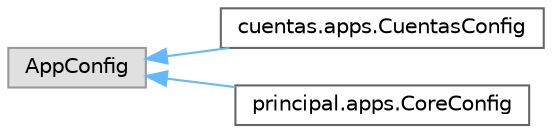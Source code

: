 digraph "Gráfico de jerarquía de clases"
{
 // LATEX_PDF_SIZE
  bgcolor="transparent";
  edge [fontname=Helvetica,fontsize=10,labelfontname=Helvetica,labelfontsize=10];
  node [fontname=Helvetica,fontsize=10,shape=box,height=0.2,width=0.4];
  rankdir="LR";
  Node0 [id="Node000000",label="AppConfig",height=0.2,width=0.4,color="grey60", fillcolor="#E0E0E0", style="filled",tooltip=" "];
  Node0 -> Node1 [id="edge1_Node000000_Node000001",dir="back",color="steelblue1",style="solid",tooltip=" "];
  Node1 [id="Node000001",label="cuentas.apps.CuentasConfig",height=0.2,width=0.4,color="grey40", fillcolor="white", style="filled",URL="$classcuentas_1_1apps_1_1CuentasConfig.html",tooltip=" "];
  Node0 -> Node2 [id="edge2_Node000000_Node000002",dir="back",color="steelblue1",style="solid",tooltip=" "];
  Node2 [id="Node000002",label="principal.apps.CoreConfig",height=0.2,width=0.4,color="grey40", fillcolor="white", style="filled",URL="$classprincipal_1_1apps_1_1CoreConfig.html",tooltip=" "];
}
